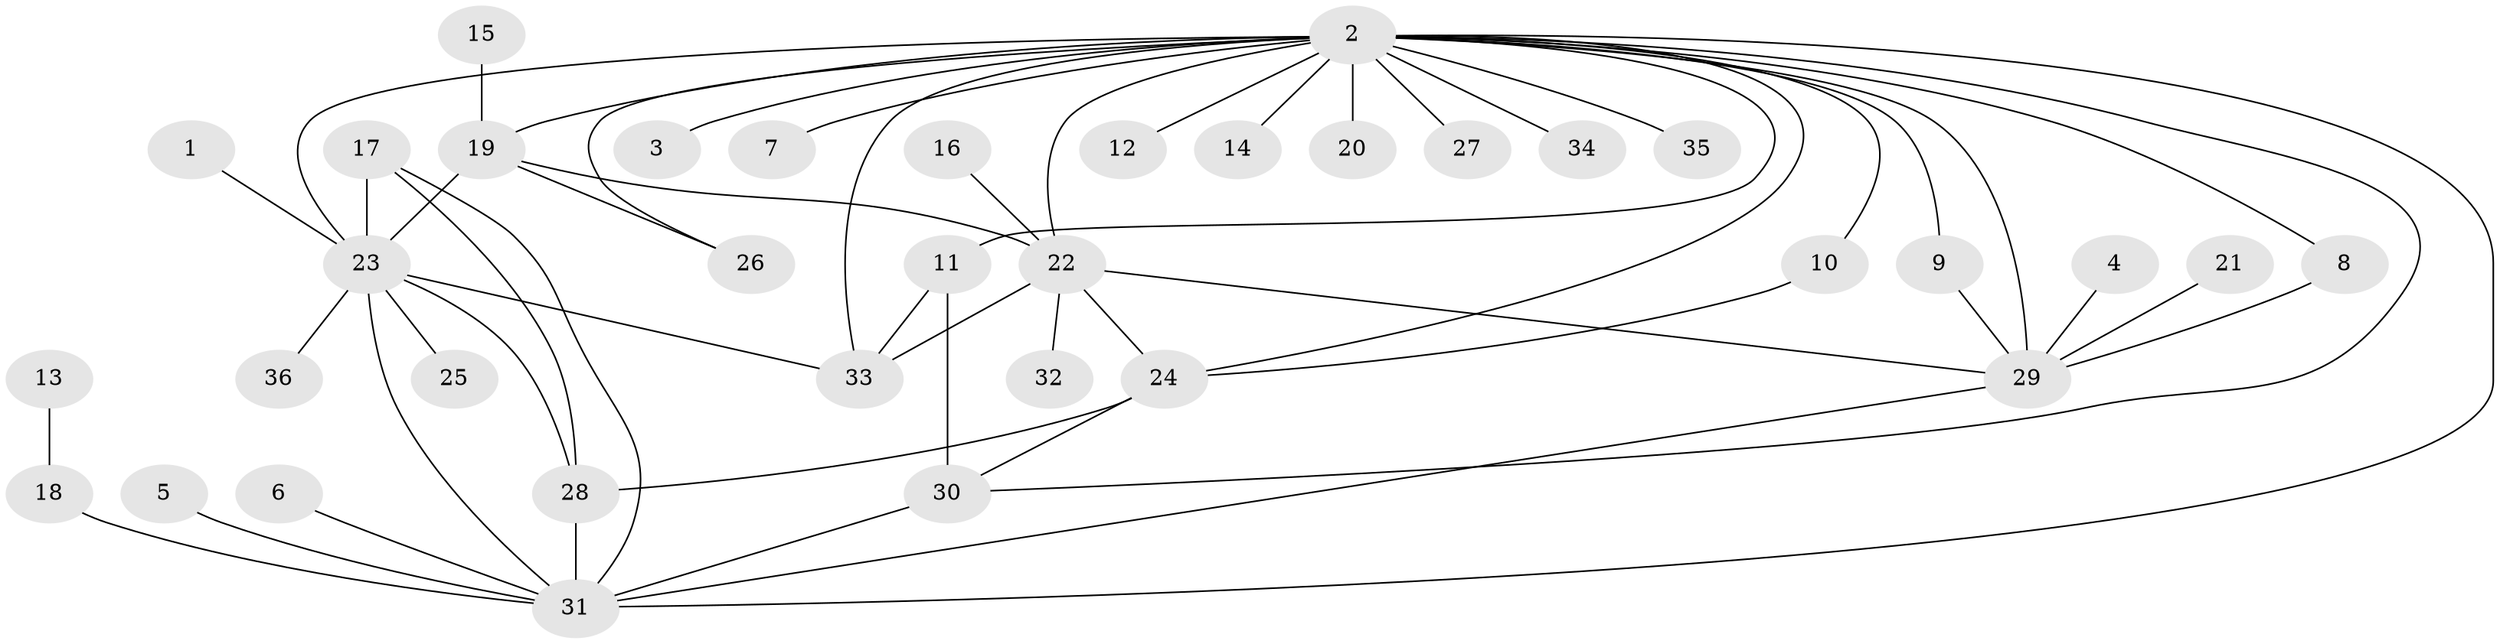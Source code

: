 // original degree distribution, {17: 0.014084507042253521, 9: 0.014084507042253521, 13: 0.014084507042253521, 6: 0.014084507042253521, 12: 0.014084507042253521, 1: 0.43661971830985913, 3: 0.1267605633802817, 10: 0.014084507042253521, 4: 0.08450704225352113, 2: 0.23943661971830985, 7: 0.014084507042253521, 8: 0.014084507042253521}
// Generated by graph-tools (version 1.1) at 2025/26/03/09/25 03:26:08]
// undirected, 36 vertices, 55 edges
graph export_dot {
graph [start="1"]
  node [color=gray90,style=filled];
  1;
  2;
  3;
  4;
  5;
  6;
  7;
  8;
  9;
  10;
  11;
  12;
  13;
  14;
  15;
  16;
  17;
  18;
  19;
  20;
  21;
  22;
  23;
  24;
  25;
  26;
  27;
  28;
  29;
  30;
  31;
  32;
  33;
  34;
  35;
  36;
  1 -- 23 [weight=1.0];
  2 -- 3 [weight=1.0];
  2 -- 7 [weight=1.0];
  2 -- 8 [weight=1.0];
  2 -- 9 [weight=1.0];
  2 -- 10 [weight=1.0];
  2 -- 11 [weight=1.0];
  2 -- 12 [weight=1.0];
  2 -- 14 [weight=2.0];
  2 -- 19 [weight=1.0];
  2 -- 20 [weight=1.0];
  2 -- 22 [weight=1.0];
  2 -- 23 [weight=2.0];
  2 -- 24 [weight=1.0];
  2 -- 26 [weight=1.0];
  2 -- 27 [weight=1.0];
  2 -- 29 [weight=2.0];
  2 -- 30 [weight=1.0];
  2 -- 31 [weight=1.0];
  2 -- 33 [weight=2.0];
  2 -- 34 [weight=1.0];
  2 -- 35 [weight=1.0];
  4 -- 29 [weight=1.0];
  5 -- 31 [weight=1.0];
  6 -- 31 [weight=1.0];
  8 -- 29 [weight=1.0];
  9 -- 29 [weight=1.0];
  10 -- 24 [weight=1.0];
  11 -- 30 [weight=1.0];
  11 -- 33 [weight=1.0];
  13 -- 18 [weight=1.0];
  15 -- 19 [weight=1.0];
  16 -- 22 [weight=1.0];
  17 -- 23 [weight=1.0];
  17 -- 28 [weight=1.0];
  17 -- 31 [weight=1.0];
  18 -- 31 [weight=1.0];
  19 -- 22 [weight=1.0];
  19 -- 23 [weight=1.0];
  19 -- 26 [weight=1.0];
  21 -- 29 [weight=1.0];
  22 -- 24 [weight=1.0];
  22 -- 29 [weight=1.0];
  22 -- 32 [weight=1.0];
  22 -- 33 [weight=1.0];
  23 -- 25 [weight=1.0];
  23 -- 28 [weight=1.0];
  23 -- 31 [weight=2.0];
  23 -- 33 [weight=1.0];
  23 -- 36 [weight=1.0];
  24 -- 28 [weight=1.0];
  24 -- 30 [weight=1.0];
  28 -- 31 [weight=2.0];
  29 -- 31 [weight=1.0];
  30 -- 31 [weight=2.0];
}
